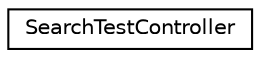 digraph G
{
  edge [fontname="Helvetica",fontsize="10",labelfontname="Helvetica",labelfontsize="10"];
  node [fontname="Helvetica",fontsize="10",shape=record];
  rankdir="LR";
  Node1 [label="SearchTestController",height=0.2,width=0.4,color="black", fillcolor="white", style="filled",URL="$interface_search_test_controller.html"];
}
